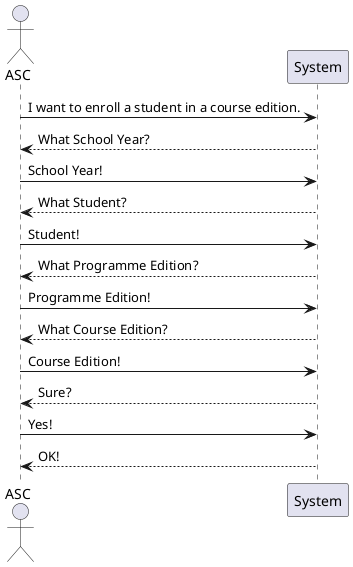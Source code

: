 @startuml
'https://plantuml.com/sequence-diagram

actor ASC

ASC -> System: I want to enroll a student in a course edition.
System --> ASC: What School Year?
ASC -> System: School Year!
System --> ASC: What Student?
ASC -> System: Student!
System --> ASC: What Programme Edition?
ASC -> System: Programme Edition!
System --> ASC: What Course Edition?
ASC -> System: Course Edition!
System --> ASC: Sure?
ASC -> System: Yes!
System --> ASC: OK!



@enduml